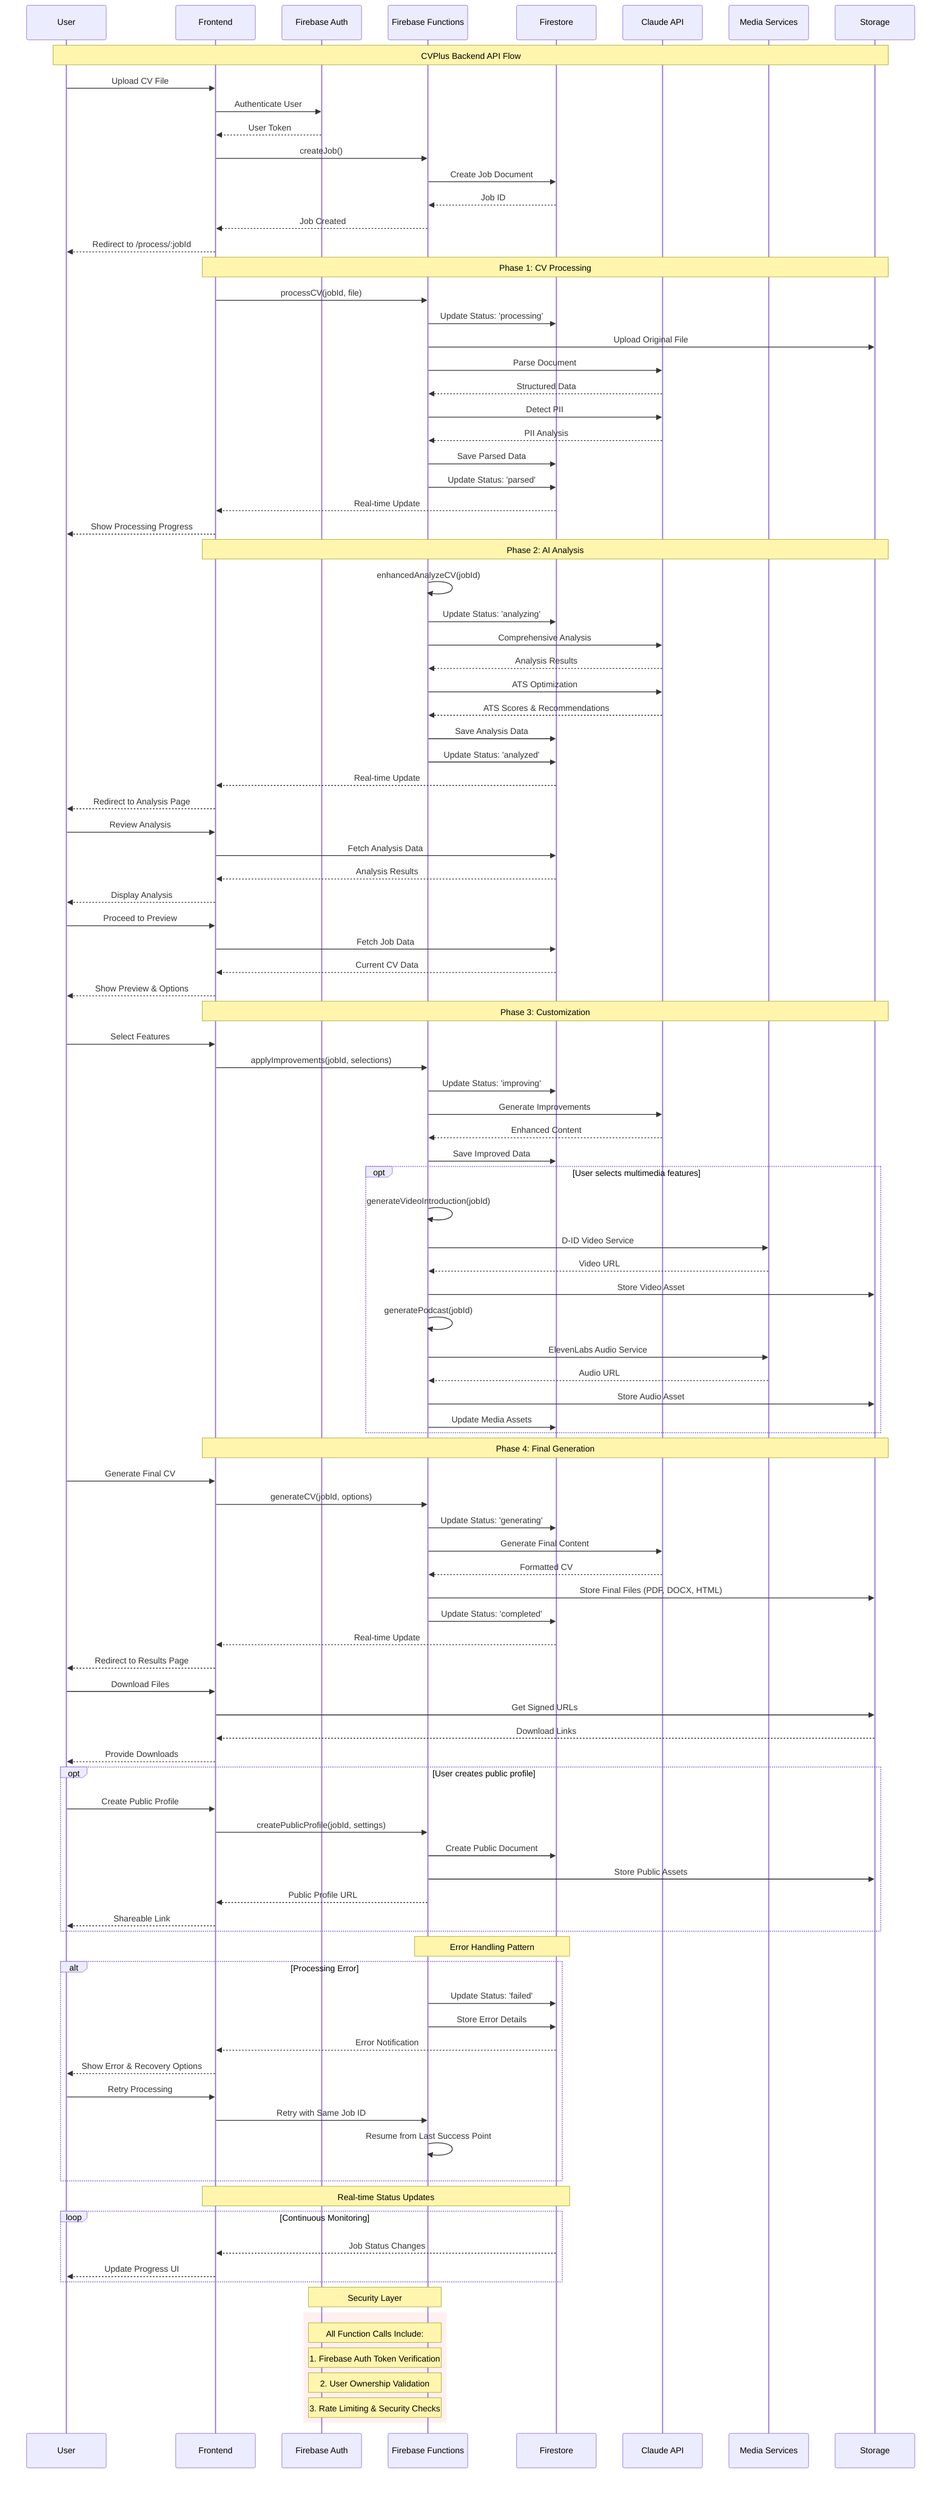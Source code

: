 sequenceDiagram
    participant U as User
    participant F as Frontend
    participant FB as Firebase Auth
    participant FF as Firebase Functions
    participant FS as Firestore
    participant AI as Claude API
    participant M as Media Services
    participant S as Storage
    
    Note over U,S: CVPlus Backend API Flow
    
    %% Authentication & Job Creation
    U->>F: Upload CV File
    F->>FB: Authenticate User
    FB-->>F: User Token
    F->>FF: createJob()
    FF->>FS: Create Job Document
    FS-->>FF: Job ID
    FF-->>F: Job Created
    F-->>U: Redirect to /process/:jobId
    
    %% Processing Phase
    Note over F,S: Phase 1: CV Processing
    F->>FF: processCV(jobId, file)
    FF->>FS: Update Status: 'processing'
    FF->>S: Upload Original File
    FF->>AI: Parse Document
    AI-->>FF: Structured Data
    FF->>AI: Detect PII
    AI-->>FF: PII Analysis
    FF->>FS: Save Parsed Data
    FF->>FS: Update Status: 'parsed'
    FS-->>F: Real-time Update
    F-->>U: Show Processing Progress
    
    %% Analysis Phase
    Note over F,S: Phase 2: AI Analysis
    FF->>FF: enhancedAnalyzeCV(jobId)
    FF->>FS: Update Status: 'analyzing'
    FF->>AI: Comprehensive Analysis
    AI-->>FF: Analysis Results
    FF->>AI: ATS Optimization
    AI-->>FF: ATS Scores & Recommendations
    FF->>FS: Save Analysis Data
    FF->>FS: Update Status: 'analyzed'
    FS-->>F: Real-time Update
    F-->>U: Redirect to Analysis Page
    
    %% User Review & Customization
    U->>F: Review Analysis
    F->>FS: Fetch Analysis Data
    FS-->>F: Analysis Results
    F-->>U: Display Analysis
    
    U->>F: Proceed to Preview
    F->>FS: Fetch Job Data
    FS-->>F: Current CV Data
    F-->>U: Show Preview & Options
    
    %% Feature Selection & Improvements
    Note over F,S: Phase 3: Customization
    U->>F: Select Features
    F->>FF: applyImprovements(jobId, selections)
    FF->>FS: Update Status: 'improving'
    FF->>AI: Generate Improvements
    AI-->>FF: Enhanced Content
    FF->>FS: Save Improved Data
    
    %% Optional: Media Generation
    opt User selects multimedia features
        FF->>FF: generateVideoIntroduction(jobId)
        FF->>M: D-ID Video Service
        M-->>FF: Video URL
        FF->>S: Store Video Asset
        
        FF->>FF: generatePodcast(jobId)
        FF->>M: ElevenLabs Audio Service
        M-->>FF: Audio URL
        FF->>S: Store Audio Asset
        
        FF->>FS: Update Media Assets
    end
    
    %% Final Generation
    Note over F,S: Phase 4: Final Generation
    U->>F: Generate Final CV
    F->>FF: generateCV(jobId, options)
    FF->>FS: Update Status: 'generating'
    FF->>AI: Generate Final Content
    AI-->>FF: Formatted CV
    FF->>S: Store Final Files (PDF, DOCX, HTML)
    FF->>FS: Update Status: 'completed'
    FS-->>F: Real-time Update
    F-->>U: Redirect to Results Page
    
    %% Results & Download
    U->>F: Download Files
    F->>S: Get Signed URLs
    S-->>F: Download Links
    F-->>U: Provide Downloads
    
    %% Optional: Public Profile
    opt User creates public profile
        U->>F: Create Public Profile
        F->>FF: createPublicProfile(jobId, settings)
        FF->>FS: Create Public Document
        FF->>S: Store Public Assets
        FF-->>F: Public Profile URL
        F-->>U: Shareable Link
    end
    
    %% Error Handling Flow
    Note over FF,FS: Error Handling Pattern
    alt Processing Error
        FF->>FS: Update Status: 'failed'
        FF->>FS: Store Error Details
        FS-->>F: Error Notification
        F-->>U: Show Error & Recovery Options
        
        U->>F: Retry Processing
        F->>FF: Retry with Same Job ID
        FF->>FF: Resume from Last Success Point
    end
    
    %% Status Tracking
    Note over F,FS: Real-time Status Updates
    loop Continuous Monitoring
        FS-->>F: Job Status Changes
        F-->>U: Update Progress UI
    end
    
    %% Authentication Patterns
    Note over FB,FF: Security Layer
    rect rgb(255, 240, 240)
        Note over FB,FF: All Function Calls Include:
        Note over FB,FF: 1. Firebase Auth Token Verification
        Note over FB,FF: 2. User Ownership Validation
        Note over FB,FF: 3. Rate Limiting & Security Checks
    end